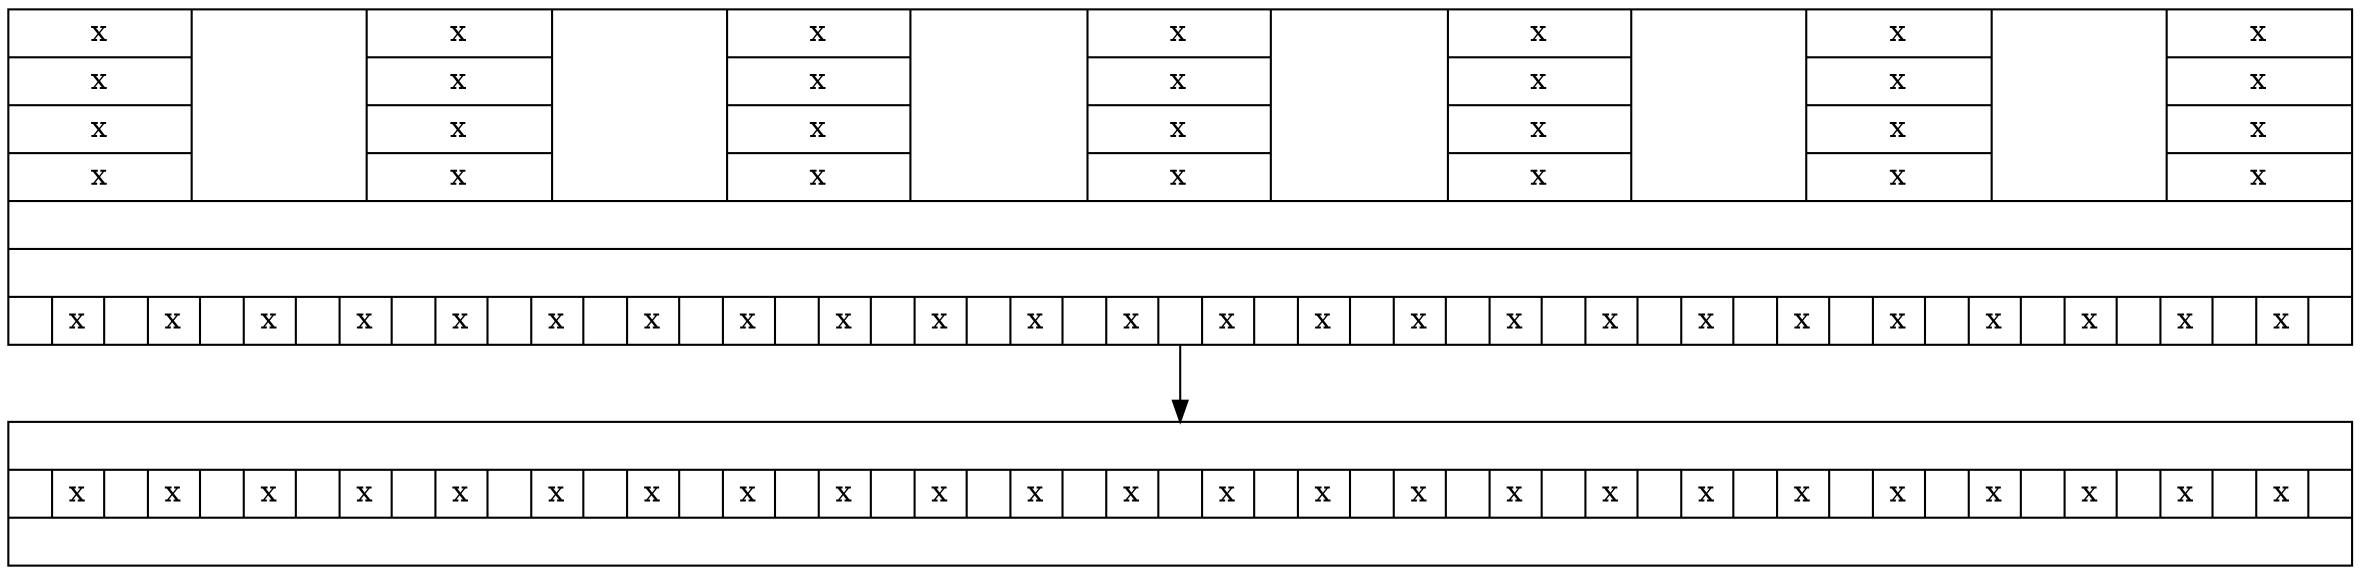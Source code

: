 digraph xxx {
  bib_patch [ shape=record label="{
  					{
						{x|x|x|x}||
						{x|x|x|x}||
						{x|x|x|x}||
						{x|x|x|x}||
						{x|x|x|x}||
						{x|x|x|x}||
						{x|x|x|x}
					}|||
					{|x||x||x||x||x||x||x||x||x||x||x||x||x||x||x||x||x||x||x||x||x||x||x||x|}
				   }" ];
  alslug_patch [ shape=record label="{
					|{ |x| |x| |x| |x| |x| |x| |x| |x| |x| |x| |x| |x| |x| |x| |x| |x| |x| |x| |x| |x| |x| |x| |x| |x| }|
                                      }" ];
  bib_patch -> alslug_patch;
}
